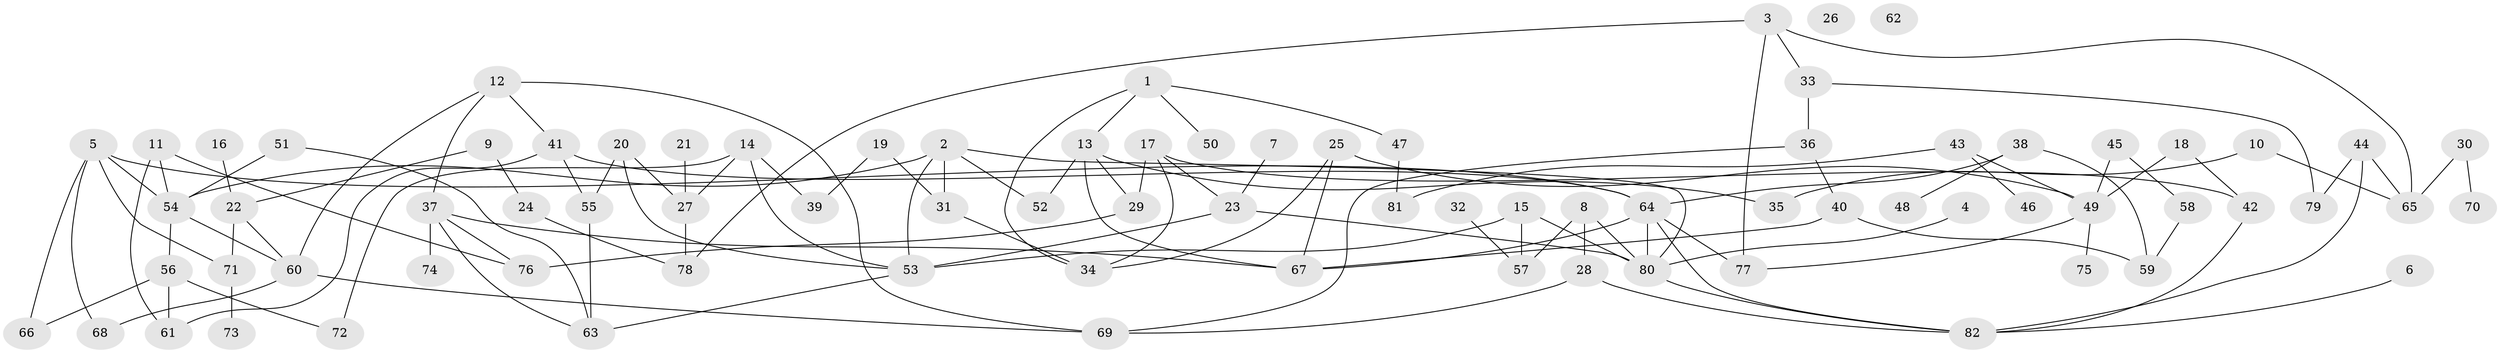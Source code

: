 // Generated by graph-tools (version 1.1) at 2025/49/03/09/25 03:49:11]
// undirected, 82 vertices, 121 edges
graph export_dot {
graph [start="1"]
  node [color=gray90,style=filled];
  1;
  2;
  3;
  4;
  5;
  6;
  7;
  8;
  9;
  10;
  11;
  12;
  13;
  14;
  15;
  16;
  17;
  18;
  19;
  20;
  21;
  22;
  23;
  24;
  25;
  26;
  27;
  28;
  29;
  30;
  31;
  32;
  33;
  34;
  35;
  36;
  37;
  38;
  39;
  40;
  41;
  42;
  43;
  44;
  45;
  46;
  47;
  48;
  49;
  50;
  51;
  52;
  53;
  54;
  55;
  56;
  57;
  58;
  59;
  60;
  61;
  62;
  63;
  64;
  65;
  66;
  67;
  68;
  69;
  70;
  71;
  72;
  73;
  74;
  75;
  76;
  77;
  78;
  79;
  80;
  81;
  82;
  1 -- 13;
  1 -- 34;
  1 -- 47;
  1 -- 50;
  2 -- 31;
  2 -- 52;
  2 -- 53;
  2 -- 54;
  2 -- 80;
  3 -- 33;
  3 -- 65;
  3 -- 77;
  3 -- 78;
  4 -- 80;
  5 -- 54;
  5 -- 64;
  5 -- 66;
  5 -- 68;
  5 -- 71;
  6 -- 82;
  7 -- 23;
  8 -- 28;
  8 -- 57;
  8 -- 80;
  9 -- 22;
  9 -- 24;
  10 -- 35;
  10 -- 65;
  11 -- 54;
  11 -- 61;
  11 -- 76;
  12 -- 37;
  12 -- 41;
  12 -- 60;
  12 -- 69;
  13 -- 29;
  13 -- 35;
  13 -- 52;
  13 -- 67;
  14 -- 27;
  14 -- 39;
  14 -- 53;
  14 -- 72;
  15 -- 53;
  15 -- 57;
  15 -- 80;
  16 -- 22;
  17 -- 23;
  17 -- 29;
  17 -- 34;
  17 -- 42;
  18 -- 42;
  18 -- 49;
  19 -- 31;
  19 -- 39;
  20 -- 27;
  20 -- 53;
  20 -- 55;
  21 -- 27;
  22 -- 60;
  22 -- 71;
  23 -- 53;
  23 -- 80;
  24 -- 78;
  25 -- 34;
  25 -- 49;
  25 -- 67;
  27 -- 78;
  28 -- 69;
  28 -- 82;
  29 -- 76;
  30 -- 65;
  30 -- 70;
  31 -- 34;
  32 -- 57;
  33 -- 36;
  33 -- 79;
  36 -- 40;
  36 -- 69;
  37 -- 63;
  37 -- 67;
  37 -- 74;
  37 -- 76;
  38 -- 48;
  38 -- 59;
  38 -- 64;
  40 -- 59;
  40 -- 67;
  41 -- 55;
  41 -- 61;
  41 -- 64;
  42 -- 82;
  43 -- 46;
  43 -- 49;
  43 -- 81;
  44 -- 65;
  44 -- 79;
  44 -- 82;
  45 -- 49;
  45 -- 58;
  47 -- 81;
  49 -- 75;
  49 -- 77;
  51 -- 54;
  51 -- 63;
  53 -- 63;
  54 -- 56;
  54 -- 60;
  55 -- 63;
  56 -- 61;
  56 -- 66;
  56 -- 72;
  58 -- 59;
  60 -- 68;
  60 -- 69;
  64 -- 67;
  64 -- 77;
  64 -- 80;
  64 -- 82;
  71 -- 73;
  80 -- 82;
}
